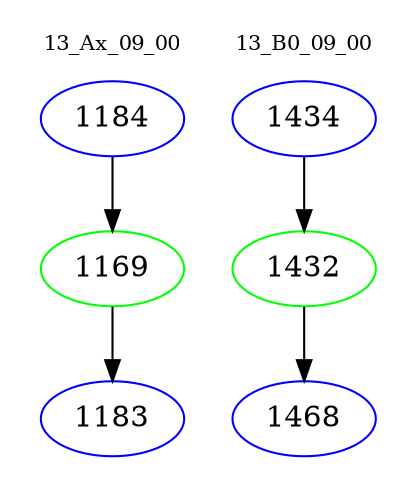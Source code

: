 digraph{
subgraph cluster_0 {
color = white
label = "13_Ax_09_00";
fontsize=10;
T0_1184 [label="1184", color="blue"]
T0_1184 -> T0_1169 [color="black"]
T0_1169 [label="1169", color="green"]
T0_1169 -> T0_1183 [color="black"]
T0_1183 [label="1183", color="blue"]
}
subgraph cluster_1 {
color = white
label = "13_B0_09_00";
fontsize=10;
T1_1434 [label="1434", color="blue"]
T1_1434 -> T1_1432 [color="black"]
T1_1432 [label="1432", color="green"]
T1_1432 -> T1_1468 [color="black"]
T1_1468 [label="1468", color="blue"]
}
}
